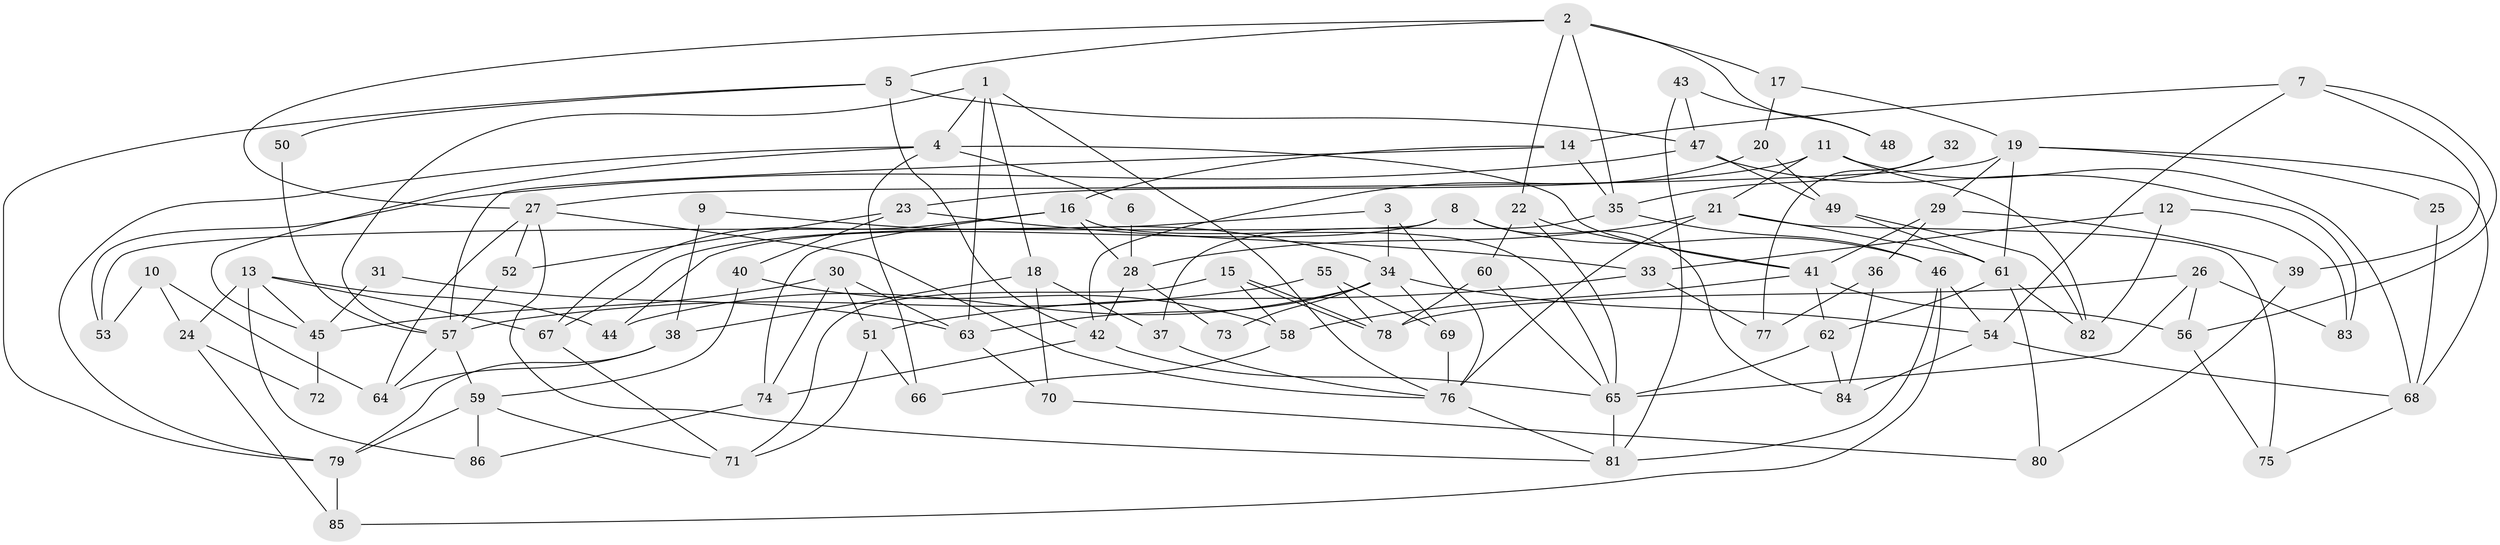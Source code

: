 // Generated by graph-tools (version 1.1) at 2025/14/03/09/25 04:14:53]
// undirected, 86 vertices, 172 edges
graph export_dot {
graph [start="1"]
  node [color=gray90,style=filled];
  1;
  2;
  3;
  4;
  5;
  6;
  7;
  8;
  9;
  10;
  11;
  12;
  13;
  14;
  15;
  16;
  17;
  18;
  19;
  20;
  21;
  22;
  23;
  24;
  25;
  26;
  27;
  28;
  29;
  30;
  31;
  32;
  33;
  34;
  35;
  36;
  37;
  38;
  39;
  40;
  41;
  42;
  43;
  44;
  45;
  46;
  47;
  48;
  49;
  50;
  51;
  52;
  53;
  54;
  55;
  56;
  57;
  58;
  59;
  60;
  61;
  62;
  63;
  64;
  65;
  66;
  67;
  68;
  69;
  70;
  71;
  72;
  73;
  74;
  75;
  76;
  77;
  78;
  79;
  80;
  81;
  82;
  83;
  84;
  85;
  86;
  1 -- 63;
  1 -- 57;
  1 -- 4;
  1 -- 18;
  1 -- 76;
  2 -- 27;
  2 -- 22;
  2 -- 5;
  2 -- 17;
  2 -- 35;
  2 -- 48;
  3 -- 67;
  3 -- 76;
  3 -- 34;
  4 -- 79;
  4 -- 6;
  4 -- 41;
  4 -- 45;
  4 -- 66;
  5 -- 79;
  5 -- 42;
  5 -- 47;
  5 -- 50;
  6 -- 28;
  7 -- 14;
  7 -- 39;
  7 -- 54;
  7 -- 56;
  8 -- 44;
  8 -- 46;
  8 -- 53;
  8 -- 84;
  9 -- 34;
  9 -- 38;
  10 -- 64;
  10 -- 53;
  10 -- 24;
  11 -- 68;
  11 -- 82;
  11 -- 21;
  11 -- 23;
  12 -- 82;
  12 -- 83;
  12 -- 33;
  13 -- 86;
  13 -- 67;
  13 -- 24;
  13 -- 44;
  13 -- 45;
  14 -- 35;
  14 -- 16;
  14 -- 57;
  15 -- 71;
  15 -- 78;
  15 -- 78;
  15 -- 58;
  16 -- 28;
  16 -- 65;
  16 -- 67;
  16 -- 74;
  17 -- 19;
  17 -- 20;
  18 -- 37;
  18 -- 38;
  18 -- 70;
  19 -- 61;
  19 -- 27;
  19 -- 25;
  19 -- 29;
  19 -- 68;
  20 -- 42;
  20 -- 49;
  21 -- 75;
  21 -- 28;
  21 -- 61;
  21 -- 76;
  22 -- 60;
  22 -- 41;
  22 -- 65;
  23 -- 52;
  23 -- 33;
  23 -- 40;
  24 -- 72;
  24 -- 85;
  25 -- 68;
  26 -- 65;
  26 -- 56;
  26 -- 78;
  26 -- 83;
  27 -- 64;
  27 -- 76;
  27 -- 52;
  27 -- 81;
  28 -- 42;
  28 -- 73;
  29 -- 41;
  29 -- 36;
  29 -- 39;
  30 -- 74;
  30 -- 45;
  30 -- 51;
  30 -- 63;
  31 -- 63;
  31 -- 45;
  32 -- 35;
  32 -- 77;
  33 -- 51;
  33 -- 77;
  34 -- 54;
  34 -- 44;
  34 -- 63;
  34 -- 69;
  34 -- 73;
  35 -- 46;
  35 -- 37;
  36 -- 84;
  36 -- 77;
  37 -- 76;
  38 -- 79;
  38 -- 64;
  39 -- 80;
  40 -- 58;
  40 -- 59;
  41 -- 58;
  41 -- 56;
  41 -- 62;
  42 -- 65;
  42 -- 74;
  43 -- 81;
  43 -- 47;
  43 -- 48;
  45 -- 72;
  46 -- 81;
  46 -- 54;
  46 -- 85;
  47 -- 49;
  47 -- 53;
  47 -- 83;
  49 -- 61;
  49 -- 82;
  50 -- 57;
  51 -- 66;
  51 -- 71;
  52 -- 57;
  54 -- 84;
  54 -- 68;
  55 -- 69;
  55 -- 78;
  55 -- 57;
  56 -- 75;
  57 -- 59;
  57 -- 64;
  58 -- 66;
  59 -- 71;
  59 -- 79;
  59 -- 86;
  60 -- 78;
  60 -- 65;
  61 -- 62;
  61 -- 80;
  61 -- 82;
  62 -- 65;
  62 -- 84;
  63 -- 70;
  65 -- 81;
  67 -- 71;
  68 -- 75;
  69 -- 76;
  70 -- 80;
  74 -- 86;
  76 -- 81;
  79 -- 85;
}

